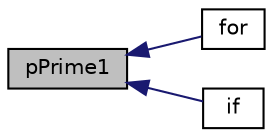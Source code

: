 digraph "pPrime1"
{
  bgcolor="transparent";
  edge [fontname="Helvetica",fontsize="10",labelfontname="Helvetica",labelfontsize="10"];
  node [fontname="Helvetica",fontsize="10",shape=record];
  rankdir="LR";
  Node25 [label="pPrime1",height=0.2,width=0.4,color="black", fillcolor="grey75", style="filled", fontcolor="black"];
  Node25 -> Node26 [dir="back",color="midnightblue",fontsize="10",style="solid",fontname="Helvetica"];
  Node26 [label="for",height=0.2,width=0.4,color="black",URL="$a03810.html#ace353e990d7324b8758018469470d239"];
  Node25 -> Node27 [dir="back",color="midnightblue",fontsize="10",style="solid",fontname="Helvetica"];
  Node27 [label="if",height=0.2,width=0.4,color="black",URL="$a03810.html#aa3d6c064055ba2de516e5bb5fe6ec5d0"];
}
